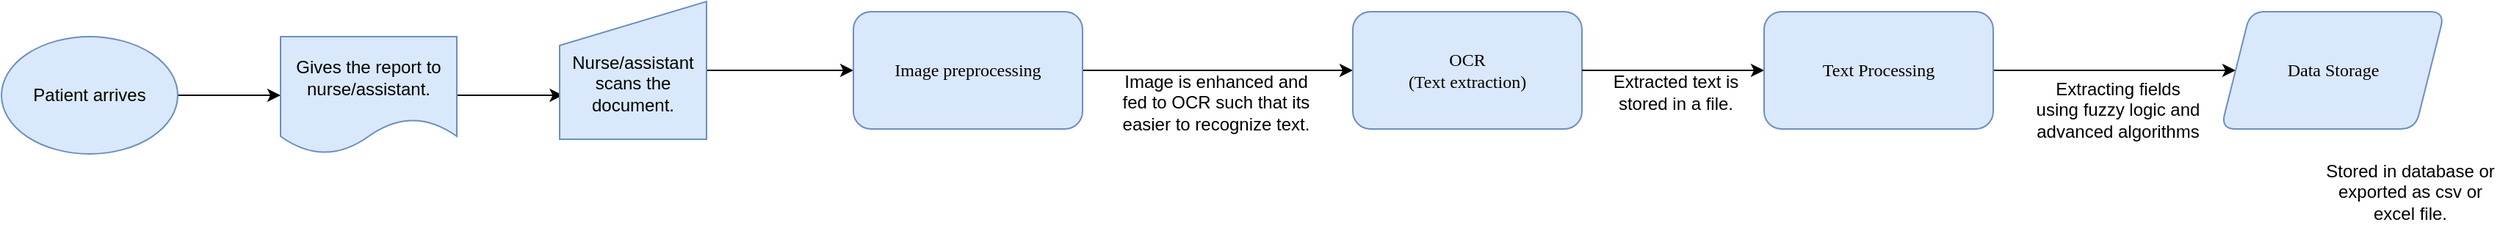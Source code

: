 <mxfile version="14.5.8" type="github">
  <diagram id="EFh0KBRHZETYjnB3pXdq" name="Page-1">
    <mxGraphModel dx="868" dy="489" grid="1" gridSize="10" guides="1" tooltips="1" connect="1" arrows="1" fold="1" page="1" pageScale="1" pageWidth="1169" pageHeight="827" math="0" shadow="0">
      <root>
        <mxCell id="0" />
        <mxCell id="1" parent="0" />
        <mxCell id="dkCvGYGIyC4ErIjuaoyi-1" value="" style="edgeStyle=orthogonalEdgeStyle;rounded=0;orthogonalLoop=1;jettySize=auto;html=1;entryX=0;entryY=0.5;entryDx=0;entryDy=0;" parent="1" source="dkCvGYGIyC4ErIjuaoyi-2" target="dkCvGYGIyC4ErIjuaoyi-4" edge="1">
          <mxGeometry relative="1" as="geometry">
            <mxPoint x="280" y="414" as="targetPoint" />
          </mxGeometry>
        </mxCell>
        <mxCell id="dkCvGYGIyC4ErIjuaoyi-2" value="Patient arrives" style="ellipse;whiteSpace=wrap;html=1;fillColor=#dae8fc;strokeColor=#6c8ebf;" parent="1" vertex="1">
          <mxGeometry x="90" y="374" width="120" height="80" as="geometry" />
        </mxCell>
        <mxCell id="dkCvGYGIyC4ErIjuaoyi-10" value="" style="edgeStyle=orthogonalEdgeStyle;rounded=0;orthogonalLoop=1;jettySize=auto;html=1;entryX=0.022;entryY=0.681;entryDx=0;entryDy=0;entryPerimeter=0;" parent="1" source="dkCvGYGIyC4ErIjuaoyi-4" target="dkCvGYGIyC4ErIjuaoyi-8" edge="1">
          <mxGeometry relative="1" as="geometry" />
        </mxCell>
        <mxCell id="dkCvGYGIyC4ErIjuaoyi-4" value="Gives the report to nurse/assistant." style="shape=document;whiteSpace=wrap;html=1;boundedLbl=1;fillColor=#dae8fc;strokeColor=#6c8ebf;" parent="1" vertex="1">
          <mxGeometry x="280" y="374" width="120" height="80" as="geometry" />
        </mxCell>
        <mxCell id="5trCwtWoMG07tatODE-i-2" value="" style="edgeStyle=orthogonalEdgeStyle;rounded=0;orthogonalLoop=1;jettySize=auto;html=1;" edge="1" parent="1" source="dkCvGYGIyC4ErIjuaoyi-8" target="5trCwtWoMG07tatODE-i-1">
          <mxGeometry relative="1" as="geometry" />
        </mxCell>
        <mxCell id="dkCvGYGIyC4ErIjuaoyi-8" value="&lt;div&gt;Nurse/assistant&lt;/div&gt;&lt;div&gt;scans the document.&lt;/div&gt;" style="shape=manualInput;whiteSpace=wrap;html=1;spacingTop=17;fillColor=#dae8fc;strokeColor=#6c8ebf;" parent="1" vertex="1">
          <mxGeometry x="470" y="350" width="100" height="94" as="geometry" />
        </mxCell>
        <mxCell id="5trCwtWoMG07tatODE-i-6" value="" style="edgeStyle=orthogonalEdgeStyle;rounded=0;orthogonalLoop=1;jettySize=auto;html=1;entryX=0;entryY=0.5;entryDx=0;entryDy=0;" edge="1" parent="1" source="5trCwtWoMG07tatODE-i-1" target="5trCwtWoMG07tatODE-i-8">
          <mxGeometry relative="1" as="geometry">
            <mxPoint x="910" y="397" as="targetPoint" />
          </mxGeometry>
        </mxCell>
        <mxCell id="5trCwtWoMG07tatODE-i-1" value="&lt;div&gt;Image preprocessing&lt;/div&gt;" style="rounded=1;whiteSpace=wrap;html=1;align=center;fillColor=#dae8fc;strokeColor=#6c8ebf;fontFamily=Times New Roman;" vertex="1" parent="1">
          <mxGeometry x="670" y="357" width="156" height="80" as="geometry" />
        </mxCell>
        <mxCell id="5trCwtWoMG07tatODE-i-8" value="&lt;div&gt;&lt;div&gt;OCR&lt;/div&gt;&lt;div&gt;(Text extraction)&lt;br&gt;&lt;/div&gt;&lt;/div&gt;" style="rounded=1;whiteSpace=wrap;html=1;align=center;fillColor=#dae8fc;strokeColor=#6c8ebf;fontFamily=Times New Roman;" vertex="1" parent="1">
          <mxGeometry x="1010" y="357" width="156" height="80" as="geometry" />
        </mxCell>
        <mxCell id="5trCwtWoMG07tatODE-i-9" value="" style="edgeStyle=orthogonalEdgeStyle;rounded=0;orthogonalLoop=1;jettySize=auto;html=1;exitX=1;exitY=0.5;exitDx=0;exitDy=0;" edge="1" parent="1" target="5trCwtWoMG07tatODE-i-11" source="5trCwtWoMG07tatODE-i-8">
          <mxGeometry relative="1" as="geometry">
            <mxPoint x="1140" y="397" as="sourcePoint" />
          </mxGeometry>
        </mxCell>
        <mxCell id="5trCwtWoMG07tatODE-i-10" value="" style="edgeStyle=orthogonalEdgeStyle;rounded=0;orthogonalLoop=1;jettySize=auto;html=1;" edge="1" parent="1" source="5trCwtWoMG07tatODE-i-11" target="5trCwtWoMG07tatODE-i-21">
          <mxGeometry relative="1" as="geometry">
            <mxPoint x="1598" y="397" as="targetPoint" />
          </mxGeometry>
        </mxCell>
        <mxCell id="5trCwtWoMG07tatODE-i-11" value="Text Processing" style="rounded=1;whiteSpace=wrap;html=1;align=center;fillColor=#dae8fc;strokeColor=#6c8ebf;fontFamily=Times New Roman;" vertex="1" parent="1">
          <mxGeometry x="1290" y="357" width="156" height="80" as="geometry" />
        </mxCell>
        <mxCell id="5trCwtWoMG07tatODE-i-12" value="&lt;div&gt;Extracted text is &lt;br&gt;&lt;/div&gt;&lt;div&gt;stored in a file.&lt;/div&gt;" style="text;html=1;strokeColor=none;fillColor=none;align=center;verticalAlign=middle;whiteSpace=wrap;rounded=0;" vertex="1" parent="1">
          <mxGeometry x="1180" y="387" width="100" height="50" as="geometry" />
        </mxCell>
        <mxCell id="5trCwtWoMG07tatODE-i-14" value="&lt;div&gt;Extracting fields &lt;br&gt;&lt;/div&gt;&lt;div&gt;using fuzzy logic and &lt;br&gt;&lt;/div&gt;advanced algorithms" style="text;html=1;strokeColor=none;fillColor=none;align=center;verticalAlign=middle;whiteSpace=wrap;rounded=0;" vertex="1" parent="1">
          <mxGeometry x="1461" y="395" width="140" height="57" as="geometry" />
        </mxCell>
        <mxCell id="5trCwtWoMG07tatODE-i-21" value="Data Storage" style="shape=parallelogram;perimeter=parallelogramPerimeter;whiteSpace=wrap;html=1;fixedSize=1;rounded=1;strokeColor=#6c8ebf;fillColor=#dae8fc;spacingTop=-1;spacingLeft=1;fontFamily=Times New Roman;" vertex="1" parent="1">
          <mxGeometry x="1601" y="357" width="152.33" height="80" as="geometry" />
        </mxCell>
        <mxCell id="5trCwtWoMG07tatODE-i-26" value="&lt;div&gt;Stored in database or&lt;/div&gt;&lt;div&gt; exported as csv or excel file.&lt;/div&gt;" style="text;html=1;strokeColor=none;fillColor=none;align=center;verticalAlign=middle;whiteSpace=wrap;rounded=0;" vertex="1" parent="1">
          <mxGeometry x="1670" y="460" width="120" height="40" as="geometry" />
        </mxCell>
        <mxCell id="5trCwtWoMG07tatODE-i-27" value="&lt;div style=&quot;font-size: 12px&quot;&gt;Image is enhanced and &lt;br&gt;&lt;/div&gt;&lt;div style=&quot;font-size: 12px&quot;&gt;fed to OCR such that its &lt;br&gt;&lt;/div&gt;&lt;div style=&quot;font-size: 12px&quot;&gt;easier to recognize text.&lt;br style=&quot;font-size: 12px&quot;&gt;&lt;/div&gt;" style="text;html=1;strokeColor=none;fillColor=none;align=center;verticalAlign=middle;whiteSpace=wrap;rounded=0;" vertex="1" parent="1">
          <mxGeometry x="840" y="386" width="154" height="66" as="geometry" />
        </mxCell>
      </root>
    </mxGraphModel>
  </diagram>
</mxfile>
